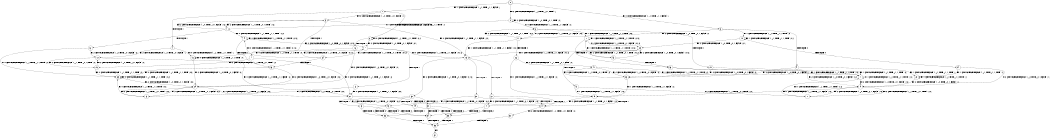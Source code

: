 digraph BCG {
size = "7, 10.5";
center = TRUE;
node [shape = circle];
0 [peripheries = 2];
0 -> 1 [label = "EX !1 !ATOMIC_EXCH_BRANCH (1, +1, TRUE, +1, 1, FALSE) !::"];
0 -> 2 [label = "EX !2 !ATOMIC_EXCH_BRANCH (1, +0, TRUE, +0, 1, TRUE) !::"];
0 -> 3 [label = "EX !0 !ATOMIC_EXCH_BRANCH (1, +1, TRUE, +1, 1, FALSE) !::"];
1 -> 4 [label = "TERMINATE !1"];
1 -> 5 [label = "EX !2 !ATOMIC_EXCH_BRANCH (1, +0, TRUE, +0, 1, FALSE) !:1:"];
1 -> 6 [label = "EX !0 !ATOMIC_EXCH_BRANCH (1, +1, TRUE, +1, 1, TRUE) !:1:"];
2 -> 7 [label = "EX !1 !ATOMIC_EXCH_BRANCH (1, +1, TRUE, +1, 1, FALSE) !:2:"];
2 -> 8 [label = "EX !0 !ATOMIC_EXCH_BRANCH (1, +1, TRUE, +1, 1, FALSE) !:2:"];
2 -> 2 [label = "EX !2 !ATOMIC_EXCH_BRANCH (1, +0, TRUE, +0, 1, TRUE) !:2:"];
3 -> 9 [label = "TERMINATE !0"];
3 -> 10 [label = "EX !1 !ATOMIC_EXCH_BRANCH (1, +1, TRUE, +1, 1, TRUE) !:0:"];
3 -> 11 [label = "EX !2 !ATOMIC_EXCH_BRANCH (1, +0, TRUE, +0, 1, FALSE) !:0:"];
4 -> 12 [label = "EX !2 !ATOMIC_EXCH_BRANCH (1, +0, TRUE, +0, 1, FALSE) !::"];
4 -> 13 [label = "EX !0 !ATOMIC_EXCH_BRANCH (1, +1, TRUE, +1, 1, TRUE) !::"];
5 -> 14 [label = "TERMINATE !1"];
5 -> 15 [label = "EX !0 !ATOMIC_EXCH_BRANCH (1, +1, TRUE, +1, 1, FALSE) !:1:2:"];
5 -> 7 [label = "EX !2 !ATOMIC_EXCH_BRANCH (1, +1, TRUE, +0, 1, TRUE) !:1:2:"];
6 -> 16 [label = "TERMINATE !1"];
6 -> 17 [label = "EX !2 !ATOMIC_EXCH_BRANCH (1, +0, TRUE, +0, 1, FALSE) !:0:1:"];
6 -> 6 [label = "EX !0 !ATOMIC_EXCH_BRANCH (1, +1, TRUE, +1, 1, TRUE) !:0:1:"];
7 -> 18 [label = "TERMINATE !1"];
7 -> 19 [label = "EX !0 !ATOMIC_EXCH_BRANCH (1, +1, TRUE, +1, 1, TRUE) !:1:2:"];
7 -> 5 [label = "EX !2 !ATOMIC_EXCH_BRANCH (1, +0, TRUE, +0, 1, FALSE) !:1:2:"];
8 -> 20 [label = "TERMINATE !0"];
8 -> 21 [label = "EX !1 !ATOMIC_EXCH_BRANCH (1, +1, TRUE, +1, 1, TRUE) !:0:2:"];
8 -> 11 [label = "EX !2 !ATOMIC_EXCH_BRANCH (1, +0, TRUE, +0, 1, FALSE) !:0:2:"];
9 -> 22 [label = "EX !1 !ATOMIC_EXCH_BRANCH (1, +1, TRUE, +1, 1, TRUE) !::"];
9 -> 23 [label = "EX !2 !ATOMIC_EXCH_BRANCH (1, +0, TRUE, +0, 1, FALSE) !::"];
10 -> 24 [label = "TERMINATE !0"];
10 -> 25 [label = "EX !2 !ATOMIC_EXCH_BRANCH (1, +0, TRUE, +0, 1, FALSE) !:0:1:"];
10 -> 10 [label = "EX !1 !ATOMIC_EXCH_BRANCH (1, +1, TRUE, +1, 1, TRUE) !:0:1:"];
11 -> 26 [label = "TERMINATE !0"];
11 -> 15 [label = "EX !1 !ATOMIC_EXCH_BRANCH (1, +1, TRUE, +1, 1, FALSE) !:0:2:"];
11 -> 8 [label = "EX !2 !ATOMIC_EXCH_BRANCH (1, +1, TRUE, +0, 1, TRUE) !:0:2:"];
12 -> 27 [label = "EX !0 !ATOMIC_EXCH_BRANCH (1, +1, TRUE, +1, 1, FALSE) !:2:"];
12 -> 28 [label = "EX !2 !ATOMIC_EXCH_BRANCH (1, +1, TRUE, +0, 1, TRUE) !:2:"];
13 -> 29 [label = "EX !2 !ATOMIC_EXCH_BRANCH (1, +0, TRUE, +0, 1, FALSE) !:0:"];
13 -> 13 [label = "EX !0 !ATOMIC_EXCH_BRANCH (1, +1, TRUE, +1, 1, TRUE) !:0:"];
14 -> 28 [label = "EX !2 !ATOMIC_EXCH_BRANCH (1, +1, TRUE, +0, 1, TRUE) !:2:"];
14 -> 27 [label = "EX !0 !ATOMIC_EXCH_BRANCH (1, +1, TRUE, +1, 1, FALSE) !:2:"];
15 -> 30 [label = "TERMINATE !1"];
15 -> 31 [label = "TERMINATE !0"];
15 -> 32 [label = "EX !2 !ATOMIC_EXCH_BRANCH (1, +1, TRUE, +0, 1, FALSE) !:0:1:2:"];
16 -> 13 [label = "EX !0 !ATOMIC_EXCH_BRANCH (1, +1, TRUE, +1, 1, TRUE) !:0:"];
16 -> 29 [label = "EX !2 !ATOMIC_EXCH_BRANCH (1, +0, TRUE, +0, 1, FALSE) !:0:"];
17 -> 33 [label = "TERMINATE !1"];
17 -> 34 [label = "EX !2 !ATOMIC_EXCH_BRANCH (1, +1, TRUE, +0, 1, TRUE) !:0:1:2:"];
17 -> 15 [label = "EX !0 !ATOMIC_EXCH_BRANCH (1, +1, TRUE, +1, 1, FALSE) !:0:1:2:"];
18 -> 12 [label = "EX !2 !ATOMIC_EXCH_BRANCH (1, +0, TRUE, +0, 1, FALSE) !:2:"];
18 -> 35 [label = "EX !0 !ATOMIC_EXCH_BRANCH (1, +1, TRUE, +1, 1, TRUE) !:2:"];
19 -> 36 [label = "TERMINATE !1"];
19 -> 17 [label = "EX !2 !ATOMIC_EXCH_BRANCH (1, +0, TRUE, +0, 1, FALSE) !:0:1:2:"];
19 -> 19 [label = "EX !0 !ATOMIC_EXCH_BRANCH (1, +1, TRUE, +1, 1, TRUE) !:0:1:2:"];
20 -> 23 [label = "EX !2 !ATOMIC_EXCH_BRANCH (1, +0, TRUE, +0, 1, FALSE) !:2:"];
20 -> 37 [label = "EX !1 !ATOMIC_EXCH_BRANCH (1, +1, TRUE, +1, 1, TRUE) !:2:"];
21 -> 38 [label = "TERMINATE !0"];
21 -> 25 [label = "EX !2 !ATOMIC_EXCH_BRANCH (1, +0, TRUE, +0, 1, FALSE) !:0:1:2:"];
21 -> 21 [label = "EX !1 !ATOMIC_EXCH_BRANCH (1, +1, TRUE, +1, 1, TRUE) !:0:1:2:"];
22 -> 39 [label = "EX !2 !ATOMIC_EXCH_BRANCH (1, +0, TRUE, +0, 1, FALSE) !:1:"];
22 -> 22 [label = "EX !1 !ATOMIC_EXCH_BRANCH (1, +1, TRUE, +1, 1, TRUE) !:1:"];
23 -> 40 [label = "EX !1 !ATOMIC_EXCH_BRANCH (1, +1, TRUE, +1, 1, FALSE) !:2:"];
23 -> 41 [label = "EX !2 !ATOMIC_EXCH_BRANCH (1, +1, TRUE, +0, 1, TRUE) !:2:"];
24 -> 22 [label = "EX !1 !ATOMIC_EXCH_BRANCH (1, +1, TRUE, +1, 1, TRUE) !:1:"];
24 -> 39 [label = "EX !2 !ATOMIC_EXCH_BRANCH (1, +0, TRUE, +0, 1, FALSE) !:1:"];
25 -> 42 [label = "TERMINATE !0"];
25 -> 43 [label = "EX !2 !ATOMIC_EXCH_BRANCH (1, +1, TRUE, +0, 1, TRUE) !:0:1:2:"];
25 -> 15 [label = "EX !1 !ATOMIC_EXCH_BRANCH (1, +1, TRUE, +1, 1, FALSE) !:0:1:2:"];
26 -> 41 [label = "EX !2 !ATOMIC_EXCH_BRANCH (1, +1, TRUE, +0, 1, TRUE) !:2:"];
26 -> 40 [label = "EX !1 !ATOMIC_EXCH_BRANCH (1, +1, TRUE, +1, 1, FALSE) !:2:"];
27 -> 44 [label = "TERMINATE !0"];
27 -> 45 [label = "EX !2 !ATOMIC_EXCH_BRANCH (1, +1, TRUE, +0, 1, FALSE) !:0:2:"];
28 -> 35 [label = "EX !0 !ATOMIC_EXCH_BRANCH (1, +1, TRUE, +1, 1, TRUE) !:2:"];
28 -> 12 [label = "EX !2 !ATOMIC_EXCH_BRANCH (1, +0, TRUE, +0, 1, FALSE) !:2:"];
29 -> 46 [label = "EX !2 !ATOMIC_EXCH_BRANCH (1, +1, TRUE, +0, 1, TRUE) !:0:2:"];
29 -> 27 [label = "EX !0 !ATOMIC_EXCH_BRANCH (1, +1, TRUE, +1, 1, FALSE) !:0:2:"];
30 -> 45 [label = "EX !2 !ATOMIC_EXCH_BRANCH (1, +1, TRUE, +0, 1, FALSE) !:0:2:"];
30 -> 44 [label = "TERMINATE !0"];
31 -> 47 [label = "EX !2 !ATOMIC_EXCH_BRANCH (1, +1, TRUE, +0, 1, FALSE) !:1:2:"];
31 -> 44 [label = "TERMINATE !1"];
32 -> 48 [label = "TERMINATE !1"];
32 -> 49 [label = "TERMINATE !2"];
32 -> 50 [label = "TERMINATE !0"];
33 -> 46 [label = "EX !2 !ATOMIC_EXCH_BRANCH (1, +1, TRUE, +0, 1, TRUE) !:0:2:"];
33 -> 27 [label = "EX !0 !ATOMIC_EXCH_BRANCH (1, +1, TRUE, +1, 1, FALSE) !:0:2:"];
34 -> 36 [label = "TERMINATE !1"];
34 -> 17 [label = "EX !2 !ATOMIC_EXCH_BRANCH (1, +0, TRUE, +0, 1, FALSE) !:0:1:2:"];
34 -> 19 [label = "EX !0 !ATOMIC_EXCH_BRANCH (1, +1, TRUE, +1, 1, TRUE) !:0:1:2:"];
35 -> 29 [label = "EX !2 !ATOMIC_EXCH_BRANCH (1, +0, TRUE, +0, 1, FALSE) !:0:2:"];
35 -> 35 [label = "EX !0 !ATOMIC_EXCH_BRANCH (1, +1, TRUE, +1, 1, TRUE) !:0:2:"];
36 -> 29 [label = "EX !2 !ATOMIC_EXCH_BRANCH (1, +0, TRUE, +0, 1, FALSE) !:0:2:"];
36 -> 35 [label = "EX !0 !ATOMIC_EXCH_BRANCH (1, +1, TRUE, +1, 1, TRUE) !:0:2:"];
37 -> 39 [label = "EX !2 !ATOMIC_EXCH_BRANCH (1, +0, TRUE, +0, 1, FALSE) !:1:2:"];
37 -> 37 [label = "EX !1 !ATOMIC_EXCH_BRANCH (1, +1, TRUE, +1, 1, TRUE) !:1:2:"];
38 -> 39 [label = "EX !2 !ATOMIC_EXCH_BRANCH (1, +0, TRUE, +0, 1, FALSE) !:1:2:"];
38 -> 37 [label = "EX !1 !ATOMIC_EXCH_BRANCH (1, +1, TRUE, +1, 1, TRUE) !:1:2:"];
39 -> 51 [label = "EX !2 !ATOMIC_EXCH_BRANCH (1, +1, TRUE, +0, 1, TRUE) !:1:2:"];
39 -> 40 [label = "EX !1 !ATOMIC_EXCH_BRANCH (1, +1, TRUE, +1, 1, FALSE) !:1:2:"];
40 -> 44 [label = "TERMINATE !1"];
40 -> 47 [label = "EX !2 !ATOMIC_EXCH_BRANCH (1, +1, TRUE, +0, 1, FALSE) !:1:2:"];
41 -> 37 [label = "EX !1 !ATOMIC_EXCH_BRANCH (1, +1, TRUE, +1, 1, TRUE) !:2:"];
41 -> 23 [label = "EX !2 !ATOMIC_EXCH_BRANCH (1, +0, TRUE, +0, 1, FALSE) !:2:"];
42 -> 51 [label = "EX !2 !ATOMIC_EXCH_BRANCH (1, +1, TRUE, +0, 1, TRUE) !:1:2:"];
42 -> 40 [label = "EX !1 !ATOMIC_EXCH_BRANCH (1, +1, TRUE, +1, 1, FALSE) !:1:2:"];
43 -> 38 [label = "TERMINATE !0"];
43 -> 25 [label = "EX !2 !ATOMIC_EXCH_BRANCH (1, +0, TRUE, +0, 1, FALSE) !:0:1:2:"];
43 -> 21 [label = "EX !1 !ATOMIC_EXCH_BRANCH (1, +1, TRUE, +1, 1, TRUE) !:0:1:2:"];
44 -> 52 [label = "EX !2 !ATOMIC_EXCH_BRANCH (1, +1, TRUE, +0, 1, FALSE) !:2:"];
45 -> 53 [label = "TERMINATE !2"];
45 -> 54 [label = "TERMINATE !0"];
46 -> 29 [label = "EX !2 !ATOMIC_EXCH_BRANCH (1, +0, TRUE, +0, 1, FALSE) !:0:2:"];
46 -> 35 [label = "EX !0 !ATOMIC_EXCH_BRANCH (1, +1, TRUE, +1, 1, TRUE) !:0:2:"];
47 -> 54 [label = "TERMINATE !1"];
47 -> 55 [label = "TERMINATE !2"];
48 -> 53 [label = "TERMINATE !2"];
48 -> 54 [label = "TERMINATE !0"];
49 -> 53 [label = "TERMINATE !1"];
49 -> 55 [label = "TERMINATE !0"];
50 -> 54 [label = "TERMINATE !1"];
50 -> 55 [label = "TERMINATE !2"];
51 -> 39 [label = "EX !2 !ATOMIC_EXCH_BRANCH (1, +0, TRUE, +0, 1, FALSE) !:1:2:"];
51 -> 37 [label = "EX !1 !ATOMIC_EXCH_BRANCH (1, +1, TRUE, +1, 1, TRUE) !:1:2:"];
52 -> 56 [label = "TERMINATE !2"];
53 -> 56 [label = "TERMINATE !0"];
54 -> 56 [label = "TERMINATE !2"];
55 -> 56 [label = "TERMINATE !1"];
56 -> 57 [label = "exit"];
}
